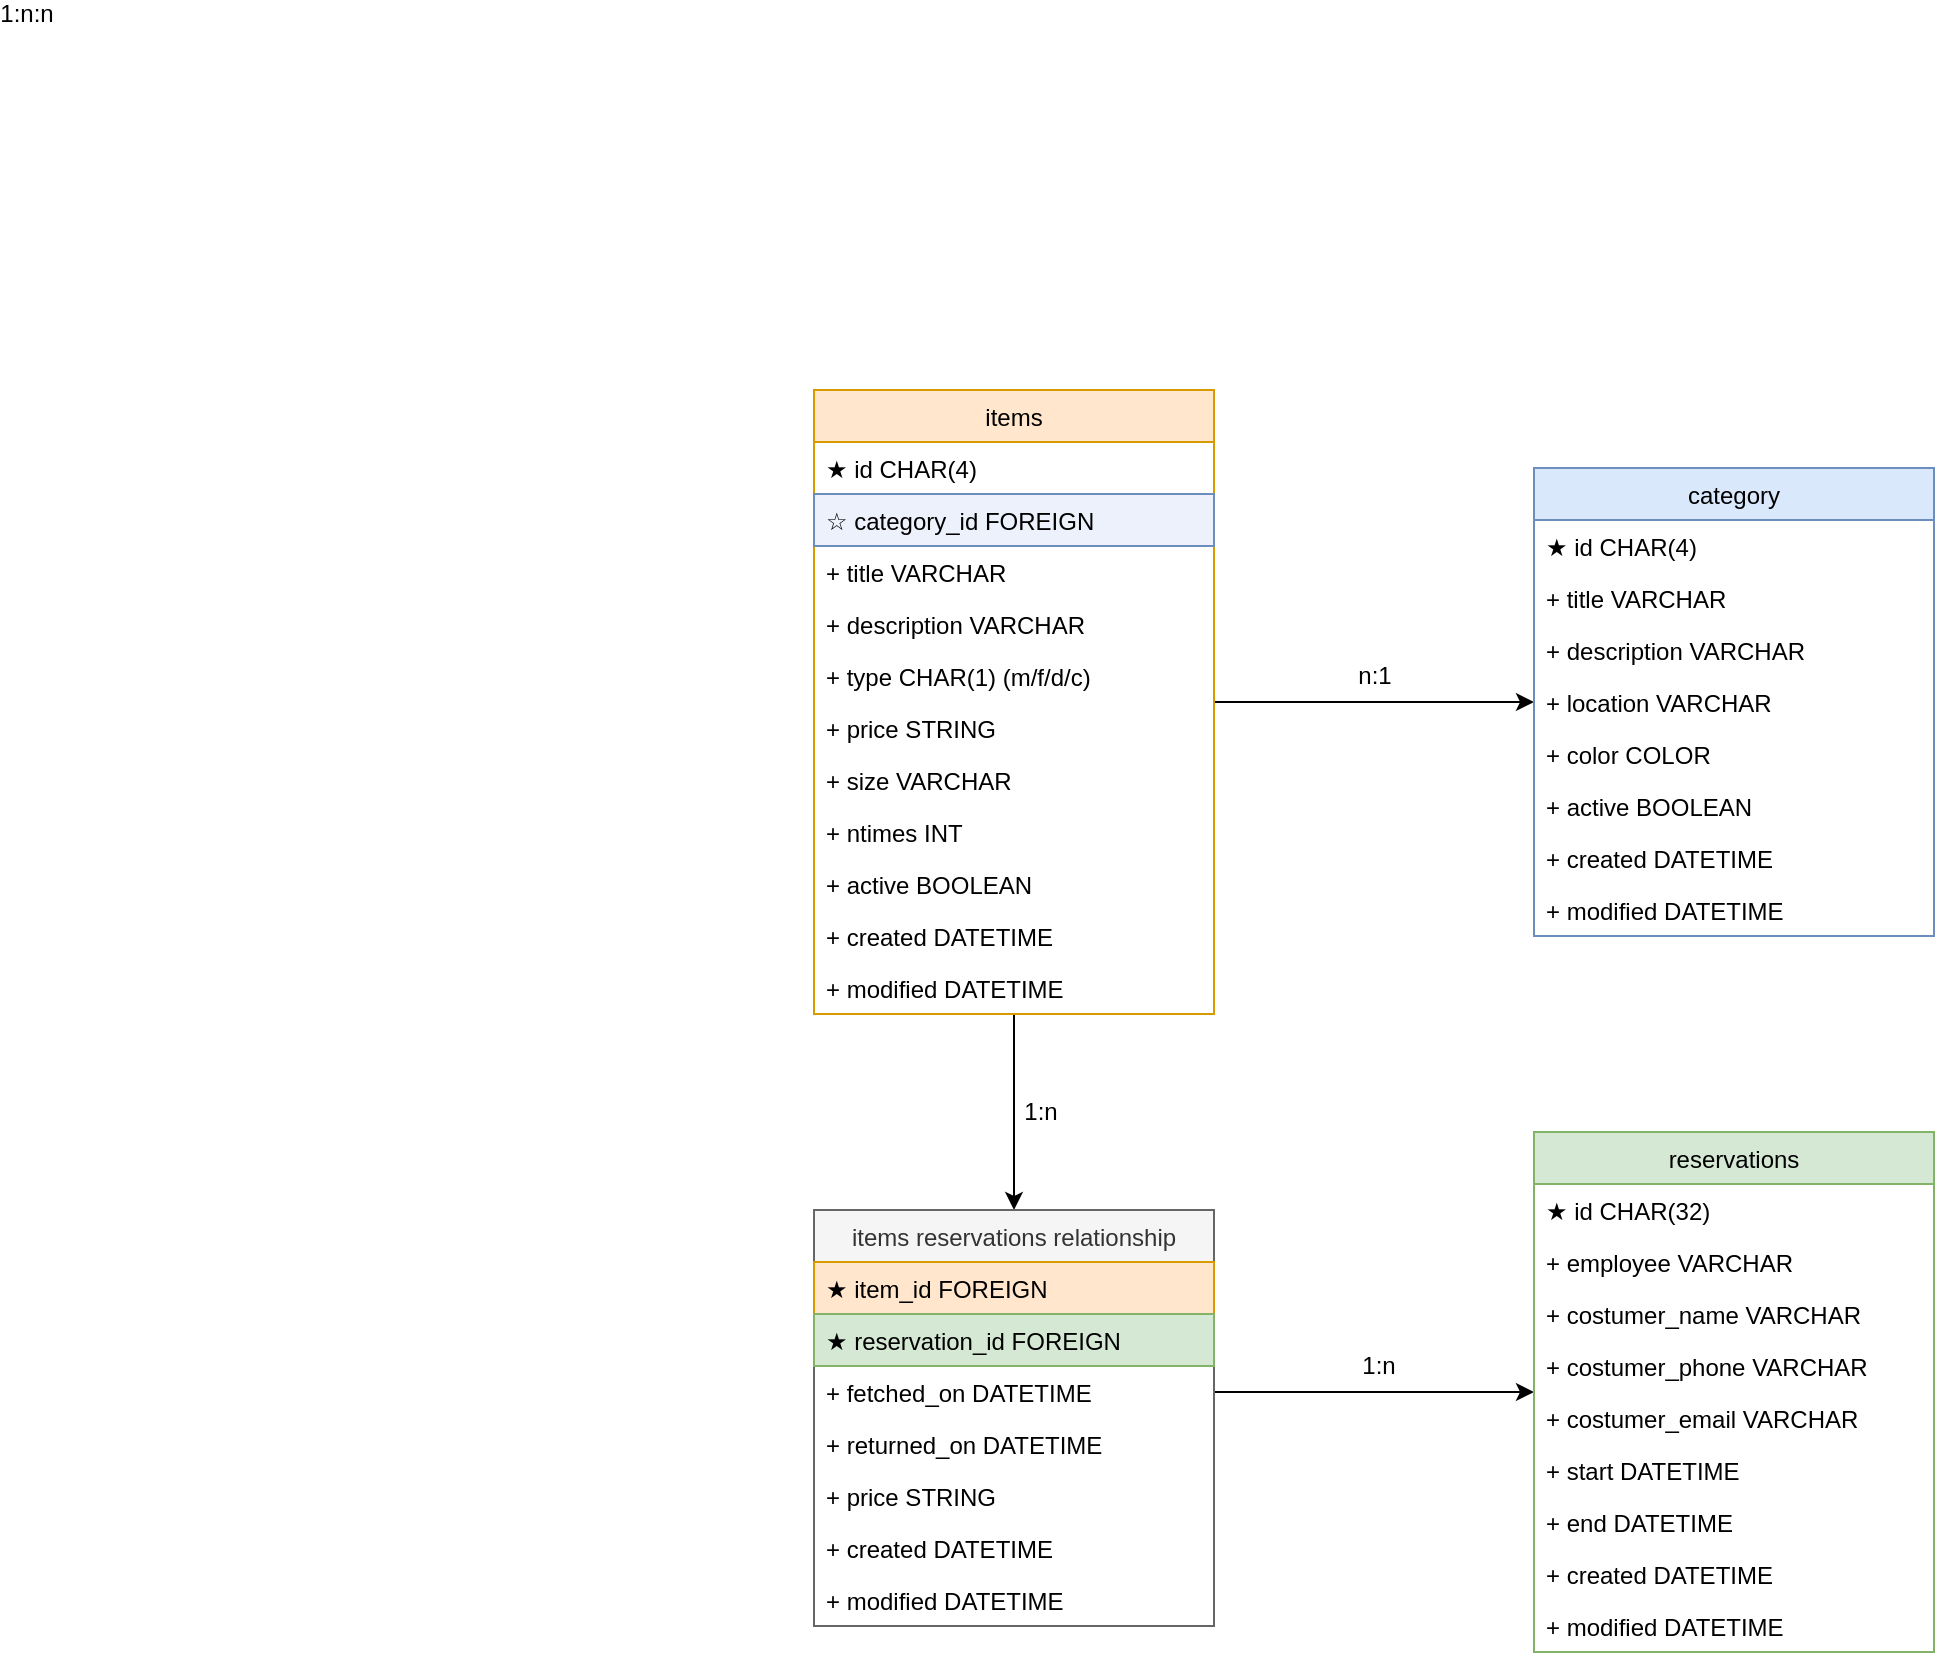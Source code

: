 <mxfile version="12.7.9" type="github">
  <diagram id="NQGxKBJqIbBMCAULDerY" name="Page-1">
    <mxGraphModel dx="2035" dy="1706" grid="1" gridSize="10" guides="1" tooltips="1" connect="1" arrows="1" fold="1" page="1" pageScale="1" pageWidth="850" pageHeight="1100" math="0" shadow="0">
      <root>
        <mxCell id="0" />
        <mxCell id="1" parent="0" />
        <mxCell id="46GzT4hHPh9M0fxXUTL5-27" value="" style="edgeStyle=orthogonalEdgeStyle;rounded=0;orthogonalLoop=1;jettySize=auto;html=1;" parent="1" source="46GzT4hHPh9M0fxXUTL5-1" target="46GzT4hHPh9M0fxXUTL5-14" edge="1">
          <mxGeometry relative="1" as="geometry" />
        </mxCell>
        <mxCell id="46GzT4hHPh9M0fxXUTL5-29" value="n:1" style="text;html=1;align=center;verticalAlign=middle;resizable=0;points=[];labelBackgroundColor=#ffffff;" parent="46GzT4hHPh9M0fxXUTL5-27" vertex="1" connectable="0">
          <mxGeometry x="-0.116" y="1" relative="1" as="geometry">
            <mxPoint x="9.17" y="-12" as="offset" />
          </mxGeometry>
        </mxCell>
        <mxCell id="46GzT4hHPh9M0fxXUTL5-41" value="" style="edgeStyle=orthogonalEdgeStyle;rounded=0;orthogonalLoop=1;jettySize=auto;html=1;exitX=1;exitY=0.5;exitDx=0;exitDy=0;" parent="1" source="46GzT4hHPh9M0fxXUTL5-42" target="46GzT4hHPh9M0fxXUTL5-30" edge="1">
          <mxGeometry relative="1" as="geometry">
            <mxPoint x="230" y="330" as="sourcePoint" />
          </mxGeometry>
        </mxCell>
        <mxCell id="46GzT4hHPh9M0fxXUTL5-64" value="1:n" style="text;html=1;align=center;verticalAlign=middle;resizable=0;points=[];labelBackgroundColor=#ffffff;" parent="46GzT4hHPh9M0fxXUTL5-41" vertex="1" connectable="0">
          <mxGeometry x="0.857" y="3" relative="1" as="geometry">
            <mxPoint x="-67" y="-10.0" as="offset" />
          </mxGeometry>
        </mxCell>
        <mxCell id="XPq-pTZgI3n_-rtCfSwr-11" value="" style="edgeStyle=orthogonalEdgeStyle;rounded=0;orthogonalLoop=1;jettySize=auto;html=1;" parent="1" source="46GzT4hHPh9M0fxXUTL5-1" target="XPq-pTZgI3n_-rtCfSwr-1" edge="1">
          <mxGeometry relative="1" as="geometry">
            <Array as="points">
              <mxPoint x="260" y="350" />
              <mxPoint x="260" y="350" />
            </Array>
          </mxGeometry>
        </mxCell>
        <mxCell id="46GzT4hHPh9M0fxXUTL5-1" value="items" style="swimlane;fontStyle=0;childLayout=stackLayout;horizontal=1;startSize=26;fillColor=#ffe6cc;horizontalStack=0;resizeParent=1;resizeParentMax=0;resizeLast=0;collapsible=1;marginBottom=0;strokeColor=#d79b00;" parent="1" vertex="1">
          <mxGeometry x="160" y="20" width="200" height="312" as="geometry" />
        </mxCell>
        <mxCell id="46GzT4hHPh9M0fxXUTL5-2" value="★ id CHAR(4)" style="text;strokeColor=none;fillColor=none;align=left;verticalAlign=top;spacingLeft=4;spacingRight=4;overflow=hidden;rotatable=0;points=[[0,0.5],[1,0.5]];portConstraint=eastwest;" parent="46GzT4hHPh9M0fxXUTL5-1" vertex="1">
          <mxGeometry y="26" width="200" height="26" as="geometry" />
        </mxCell>
        <mxCell id="46GzT4hHPh9M0fxXUTL5-5" value="☆ category_id FOREIGN" style="text;align=left;verticalAlign=top;spacingLeft=4;spacingRight=4;overflow=hidden;rotatable=0;points=[[0,0.5],[1,0.5]];portConstraint=eastwest;fillColor=#EDF1FC;strokeColor=#6c8ebf;" parent="46GzT4hHPh9M0fxXUTL5-1" vertex="1">
          <mxGeometry y="52" width="200" height="26" as="geometry" />
        </mxCell>
        <mxCell id="46GzT4hHPh9M0fxXUTL5-3" value="+ title VARCHAR" style="text;strokeColor=none;fillColor=none;align=left;verticalAlign=top;spacingLeft=4;spacingRight=4;overflow=hidden;rotatable=0;points=[[0,0.5],[1,0.5]];portConstraint=eastwest;" parent="46GzT4hHPh9M0fxXUTL5-1" vertex="1">
          <mxGeometry y="78" width="200" height="26" as="geometry" />
        </mxCell>
        <mxCell id="46GzT4hHPh9M0fxXUTL5-4" value="+ description VARCHAR" style="text;strokeColor=none;fillColor=none;align=left;verticalAlign=top;spacingLeft=4;spacingRight=4;overflow=hidden;rotatable=0;points=[[0,0.5],[1,0.5]];portConstraint=eastwest;" parent="46GzT4hHPh9M0fxXUTL5-1" vertex="1">
          <mxGeometry y="104" width="200" height="26" as="geometry" />
        </mxCell>
        <mxCell id="46GzT4hHPh9M0fxXUTL5-6" value="+ type CHAR(1) (m/f/d/c)" style="text;strokeColor=none;fillColor=none;align=left;verticalAlign=top;spacingLeft=4;spacingRight=4;overflow=hidden;rotatable=0;points=[[0,0.5],[1,0.5]];portConstraint=eastwest;" parent="46GzT4hHPh9M0fxXUTL5-1" vertex="1">
          <mxGeometry y="130" width="200" height="26" as="geometry" />
        </mxCell>
        <mxCell id="AGa7r9mP-OdCRhOt25OM-16" value="+ price STRING" style="text;strokeColor=none;fillColor=none;align=left;verticalAlign=top;spacingLeft=4;spacingRight=4;overflow=hidden;rotatable=0;points=[[0,0.5],[1,0.5]];portConstraint=eastwest;" vertex="1" parent="46GzT4hHPh9M0fxXUTL5-1">
          <mxGeometry y="156" width="200" height="26" as="geometry" />
        </mxCell>
        <mxCell id="46GzT4hHPh9M0fxXUTL5-7" value="+ size VARCHAR" style="text;strokeColor=none;fillColor=none;align=left;verticalAlign=top;spacingLeft=4;spacingRight=4;overflow=hidden;rotatable=0;points=[[0,0.5],[1,0.5]];portConstraint=eastwest;" parent="46GzT4hHPh9M0fxXUTL5-1" vertex="1">
          <mxGeometry y="182" width="200" height="26" as="geometry" />
        </mxCell>
        <mxCell id="AGa7r9mP-OdCRhOt25OM-19" value="+ ntimes INT" style="text;strokeColor=none;fillColor=none;align=left;verticalAlign=top;spacingLeft=4;spacingRight=4;overflow=hidden;rotatable=0;points=[[0,0.5],[1,0.5]];portConstraint=eastwest;" vertex="1" parent="46GzT4hHPh9M0fxXUTL5-1">
          <mxGeometry y="208" width="200" height="26" as="geometry" />
        </mxCell>
        <mxCell id="46GzT4hHPh9M0fxXUTL5-8" value="+ active BOOLEAN" style="text;strokeColor=none;fillColor=none;align=left;verticalAlign=top;spacingLeft=4;spacingRight=4;overflow=hidden;rotatable=0;points=[[0,0.5],[1,0.5]];portConstraint=eastwest;" parent="46GzT4hHPh9M0fxXUTL5-1" vertex="1">
          <mxGeometry y="234" width="200" height="26" as="geometry" />
        </mxCell>
        <mxCell id="46GzT4hHPh9M0fxXUTL5-12" value="+ created DATETIME" style="text;strokeColor=none;fillColor=none;align=left;verticalAlign=top;spacingLeft=4;spacingRight=4;overflow=hidden;rotatable=0;points=[[0,0.5],[1,0.5]];portConstraint=eastwest;" parent="46GzT4hHPh9M0fxXUTL5-1" vertex="1">
          <mxGeometry y="260" width="200" height="26" as="geometry" />
        </mxCell>
        <mxCell id="46GzT4hHPh9M0fxXUTL5-11" value="+ modified DATETIME" style="text;strokeColor=none;fillColor=none;align=left;verticalAlign=top;spacingLeft=4;spacingRight=4;overflow=hidden;rotatable=0;points=[[0,0.5],[1,0.5]];portConstraint=eastwest;" parent="46GzT4hHPh9M0fxXUTL5-1" vertex="1">
          <mxGeometry y="286" width="200" height="26" as="geometry" />
        </mxCell>
        <mxCell id="XPq-pTZgI3n_-rtCfSwr-1" value="items reservations relationship" style="swimlane;fontStyle=0;childLayout=stackLayout;horizontal=1;startSize=26;fillColor=#f5f5f5;horizontalStack=0;resizeParent=1;resizeParentMax=0;resizeLast=0;collapsible=1;marginBottom=0;strokeColor=#666666;fontColor=#333333;" parent="1" vertex="1">
          <mxGeometry x="160" y="430" width="200" height="208" as="geometry" />
        </mxCell>
        <mxCell id="XPq-pTZgI3n_-rtCfSwr-3" value="★ item_id FOREIGN" style="text;align=left;verticalAlign=top;spacingLeft=4;spacingRight=4;overflow=hidden;rotatable=0;points=[[0,0.5],[1,0.5]];portConstraint=eastwest;fillColor=#ffe6cc;strokeColor=#d79b00;" parent="XPq-pTZgI3n_-rtCfSwr-1" vertex="1">
          <mxGeometry y="26" width="200" height="26" as="geometry" />
        </mxCell>
        <mxCell id="XPq-pTZgI3n_-rtCfSwr-12" value="★ reservation_id FOREIGN" style="text;align=left;verticalAlign=top;spacingLeft=4;spacingRight=4;overflow=hidden;rotatable=0;points=[[0,0.5],[1,0.5]];portConstraint=eastwest;fillColor=#d5e8d4;strokeColor=#82b366;" parent="XPq-pTZgI3n_-rtCfSwr-1" vertex="1">
          <mxGeometry y="52" width="200" height="26" as="geometry" />
        </mxCell>
        <mxCell id="46GzT4hHPh9M0fxXUTL5-42" value="+ fetched_on DATETIME" style="text;strokeColor=none;fillColor=none;align=left;verticalAlign=top;spacingLeft=4;spacingRight=4;overflow=hidden;rotatable=0;points=[[0,0.5],[1,0.5]];portConstraint=eastwest;" parent="XPq-pTZgI3n_-rtCfSwr-1" vertex="1">
          <mxGeometry y="78" width="200" height="26" as="geometry" />
        </mxCell>
        <mxCell id="46GzT4hHPh9M0fxXUTL5-43" value="+ returned_on DATETIME" style="text;strokeColor=none;fillColor=none;align=left;verticalAlign=top;spacingLeft=4;spacingRight=4;overflow=hidden;rotatable=0;points=[[0,0.5],[1,0.5]];portConstraint=eastwest;" parent="XPq-pTZgI3n_-rtCfSwr-1" vertex="1">
          <mxGeometry y="104" width="200" height="26" as="geometry" />
        </mxCell>
        <mxCell id="AGa7r9mP-OdCRhOt25OM-15" value="+ price STRING" style="text;strokeColor=none;fillColor=none;align=left;verticalAlign=top;spacingLeft=4;spacingRight=4;overflow=hidden;rotatable=0;points=[[0,0.5],[1,0.5]];portConstraint=eastwest;" vertex="1" parent="XPq-pTZgI3n_-rtCfSwr-1">
          <mxGeometry y="130" width="200" height="26" as="geometry" />
        </mxCell>
        <mxCell id="XPq-pTZgI3n_-rtCfSwr-9" value="+ created DATETIME" style="text;strokeColor=none;fillColor=none;align=left;verticalAlign=top;spacingLeft=4;spacingRight=4;overflow=hidden;rotatable=0;points=[[0,0.5],[1,0.5]];portConstraint=eastwest;" parent="XPq-pTZgI3n_-rtCfSwr-1" vertex="1">
          <mxGeometry y="156" width="200" height="26" as="geometry" />
        </mxCell>
        <mxCell id="XPq-pTZgI3n_-rtCfSwr-10" value="+ modified DATETIME" style="text;strokeColor=none;fillColor=none;align=left;verticalAlign=top;spacingLeft=4;spacingRight=4;overflow=hidden;rotatable=0;points=[[0,0.5],[1,0.5]];portConstraint=eastwest;" parent="XPq-pTZgI3n_-rtCfSwr-1" vertex="1">
          <mxGeometry y="182" width="200" height="26" as="geometry" />
        </mxCell>
        <mxCell id="46GzT4hHPh9M0fxXUTL5-30" value="reservations" style="swimlane;fontStyle=0;childLayout=stackLayout;horizontal=1;startSize=26;fillColor=#d5e8d4;horizontalStack=0;resizeParent=1;resizeParentMax=0;resizeLast=0;collapsible=1;marginBottom=0;strokeColor=#82b366;" parent="1" vertex="1">
          <mxGeometry x="520" y="391" width="200" height="260" as="geometry" />
        </mxCell>
        <mxCell id="46GzT4hHPh9M0fxXUTL5-31" value="★ id CHAR(32)" style="text;strokeColor=none;fillColor=none;align=left;verticalAlign=top;spacingLeft=4;spacingRight=4;overflow=hidden;rotatable=0;points=[[0,0.5],[1,0.5]];portConstraint=eastwest;" parent="46GzT4hHPh9M0fxXUTL5-30" vertex="1">
          <mxGeometry y="26" width="200" height="26" as="geometry" />
        </mxCell>
        <mxCell id="rjzpWM8MEfxIzV5pYhfM-2" value="+ employee VARCHAR" style="text;strokeColor=none;fillColor=none;align=left;verticalAlign=top;spacingLeft=4;spacingRight=4;overflow=hidden;rotatable=0;points=[[0,0.5],[1,0.5]];portConstraint=eastwest;" parent="46GzT4hHPh9M0fxXUTL5-30" vertex="1">
          <mxGeometry y="52" width="200" height="26" as="geometry" />
        </mxCell>
        <mxCell id="rjzpWM8MEfxIzV5pYhfM-3" value="+ costumer_name VARCHAR" style="text;strokeColor=none;fillColor=none;align=left;verticalAlign=top;spacingLeft=4;spacingRight=4;overflow=hidden;rotatable=0;points=[[0,0.5],[1,0.5]];portConstraint=eastwest;" parent="46GzT4hHPh9M0fxXUTL5-30" vertex="1">
          <mxGeometry y="78" width="200" height="26" as="geometry" />
        </mxCell>
        <mxCell id="rjzpWM8MEfxIzV5pYhfM-5" value="+ costumer_phone VARCHAR" style="text;strokeColor=none;fillColor=none;align=left;verticalAlign=top;spacingLeft=4;spacingRight=4;overflow=hidden;rotatable=0;points=[[0,0.5],[1,0.5]];portConstraint=eastwest;" parent="46GzT4hHPh9M0fxXUTL5-30" vertex="1">
          <mxGeometry y="104" width="200" height="26" as="geometry" />
        </mxCell>
        <mxCell id="rjzpWM8MEfxIzV5pYhfM-4" value="+ costumer_email VARCHAR" style="text;strokeColor=none;fillColor=none;align=left;verticalAlign=top;spacingLeft=4;spacingRight=4;overflow=hidden;rotatable=0;points=[[0,0.5],[1,0.5]];portConstraint=eastwest;" parent="46GzT4hHPh9M0fxXUTL5-30" vertex="1">
          <mxGeometry y="130" width="200" height="26" as="geometry" />
        </mxCell>
        <mxCell id="46GzT4hHPh9M0fxXUTL5-45" value="+ start DATETIME" style="text;strokeColor=none;fillColor=none;align=left;verticalAlign=top;spacingLeft=4;spacingRight=4;overflow=hidden;rotatable=0;points=[[0,0.5],[1,0.5]];portConstraint=eastwest;" parent="46GzT4hHPh9M0fxXUTL5-30" vertex="1">
          <mxGeometry y="156" width="200" height="26" as="geometry" />
        </mxCell>
        <mxCell id="46GzT4hHPh9M0fxXUTL5-44" value="+ end DATETIME" style="text;strokeColor=none;fillColor=none;align=left;verticalAlign=top;spacingLeft=4;spacingRight=4;overflow=hidden;rotatable=0;points=[[0,0.5],[1,0.5]];portConstraint=eastwest;" parent="46GzT4hHPh9M0fxXUTL5-30" vertex="1">
          <mxGeometry y="182" width="200" height="26" as="geometry" />
        </mxCell>
        <mxCell id="46GzT4hHPh9M0fxXUTL5-37" value="+ created DATETIME" style="text;strokeColor=none;fillColor=none;align=left;verticalAlign=top;spacingLeft=4;spacingRight=4;overflow=hidden;rotatable=0;points=[[0,0.5],[1,0.5]];portConstraint=eastwest;" parent="46GzT4hHPh9M0fxXUTL5-30" vertex="1">
          <mxGeometry y="208" width="200" height="26" as="geometry" />
        </mxCell>
        <mxCell id="46GzT4hHPh9M0fxXUTL5-38" value="+ modified DATETIME" style="text;strokeColor=none;fillColor=none;align=left;verticalAlign=top;spacingLeft=4;spacingRight=4;overflow=hidden;rotatable=0;points=[[0,0.5],[1,0.5]];portConstraint=eastwest;" parent="46GzT4hHPh9M0fxXUTL5-30" vertex="1">
          <mxGeometry y="234" width="200" height="26" as="geometry" />
        </mxCell>
        <mxCell id="46GzT4hHPh9M0fxXUTL5-14" value="category" style="swimlane;fontStyle=0;childLayout=stackLayout;horizontal=1;startSize=26;fillColor=#dae8fc;horizontalStack=0;resizeParent=1;resizeParentMax=0;resizeLast=0;collapsible=1;marginBottom=0;strokeColor=#6c8ebf;" parent="1" vertex="1">
          <mxGeometry x="520" y="59" width="200" height="234" as="geometry" />
        </mxCell>
        <mxCell id="46GzT4hHPh9M0fxXUTL5-15" value="★ id CHAR(4)" style="text;strokeColor=none;fillColor=none;align=left;verticalAlign=top;spacingLeft=4;spacingRight=4;overflow=hidden;rotatable=0;points=[[0,0.5],[1,0.5]];portConstraint=eastwest;" parent="46GzT4hHPh9M0fxXUTL5-14" vertex="1">
          <mxGeometry y="26" width="200" height="26" as="geometry" />
        </mxCell>
        <mxCell id="46GzT4hHPh9M0fxXUTL5-16" value="+ title VARCHAR" style="text;strokeColor=none;fillColor=none;align=left;verticalAlign=top;spacingLeft=4;spacingRight=4;overflow=hidden;rotatable=0;points=[[0,0.5],[1,0.5]];portConstraint=eastwest;" parent="46GzT4hHPh9M0fxXUTL5-14" vertex="1">
          <mxGeometry y="52" width="200" height="26" as="geometry" />
        </mxCell>
        <mxCell id="46GzT4hHPh9M0fxXUTL5-17" value="+ description VARCHAR" style="text;strokeColor=none;fillColor=none;align=left;verticalAlign=top;spacingLeft=4;spacingRight=4;overflow=hidden;rotatable=0;points=[[0,0.5],[1,0.5]];portConstraint=eastwest;" parent="46GzT4hHPh9M0fxXUTL5-14" vertex="1">
          <mxGeometry y="78" width="200" height="26" as="geometry" />
        </mxCell>
        <mxCell id="46GzT4hHPh9M0fxXUTL5-28" value="+ location VARCHAR" style="text;strokeColor=none;fillColor=none;align=left;verticalAlign=top;spacingLeft=4;spacingRight=4;overflow=hidden;rotatable=0;points=[[0,0.5],[1,0.5]];portConstraint=eastwest;" parent="46GzT4hHPh9M0fxXUTL5-14" vertex="1">
          <mxGeometry y="104" width="200" height="26" as="geometry" />
        </mxCell>
        <mxCell id="46GzT4hHPh9M0fxXUTL5-18" value="+ color COLOR" style="text;strokeColor=none;fillColor=none;align=left;verticalAlign=top;spacingLeft=4;spacingRight=4;overflow=hidden;rotatable=0;points=[[0,0.5],[1,0.5]];portConstraint=eastwest;" parent="46GzT4hHPh9M0fxXUTL5-14" vertex="1">
          <mxGeometry y="130" width="200" height="26" as="geometry" />
        </mxCell>
        <mxCell id="46GzT4hHPh9M0fxXUTL5-20" value="+ active BOOLEAN" style="text;strokeColor=none;fillColor=none;align=left;verticalAlign=top;spacingLeft=4;spacingRight=4;overflow=hidden;rotatable=0;points=[[0,0.5],[1,0.5]];portConstraint=eastwest;" parent="46GzT4hHPh9M0fxXUTL5-14" vertex="1">
          <mxGeometry y="156" width="200" height="26" as="geometry" />
        </mxCell>
        <mxCell id="46GzT4hHPh9M0fxXUTL5-22" value="+ created DATETIME" style="text;strokeColor=none;fillColor=none;align=left;verticalAlign=top;spacingLeft=4;spacingRight=4;overflow=hidden;rotatable=0;points=[[0,0.5],[1,0.5]];portConstraint=eastwest;" parent="46GzT4hHPh9M0fxXUTL5-14" vertex="1">
          <mxGeometry y="182" width="200" height="26" as="geometry" />
        </mxCell>
        <mxCell id="46GzT4hHPh9M0fxXUTL5-23" value="+ modified DATETIME" style="text;strokeColor=none;fillColor=none;align=left;verticalAlign=top;spacingLeft=4;spacingRight=4;overflow=hidden;rotatable=0;points=[[0,0.5],[1,0.5]];portConstraint=eastwest;" parent="46GzT4hHPh9M0fxXUTL5-14" vertex="1">
          <mxGeometry y="208" width="200" height="26" as="geometry" />
        </mxCell>
        <mxCell id="XPq-pTZgI3n_-rtCfSwr-14" value="1:n" style="text;html=1;align=center;verticalAlign=middle;resizable=0;points=[];labelBackgroundColor=#ffffff;" parent="1" vertex="1" connectable="0">
          <mxGeometry x="0.857" y="3" relative="1" as="geometry">
            <mxPoint x="-229" y="-168" as="offset" />
          </mxGeometry>
        </mxCell>
        <mxCell id="XPq-pTZgI3n_-rtCfSwr-15" value="1:n" style="text;html=1;align=center;verticalAlign=middle;resizable=0;points=[];labelBackgroundColor=#ffffff;" parent="1" vertex="1" connectable="0">
          <mxGeometry x="0.857" y="3" relative="1" as="geometry">
            <mxPoint x="-239" y="-168" as="offset" />
          </mxGeometry>
        </mxCell>
        <mxCell id="XPq-pTZgI3n_-rtCfSwr-16" value="1:n" style="text;html=1;align=center;verticalAlign=middle;resizable=0;points=[];labelBackgroundColor=#ffffff;" parent="1" vertex="1" connectable="0">
          <mxGeometry x="340" y="391" as="geometry">
            <mxPoint x="-67" y="-10.0" as="offset" />
          </mxGeometry>
        </mxCell>
      </root>
    </mxGraphModel>
  </diagram>
</mxfile>

